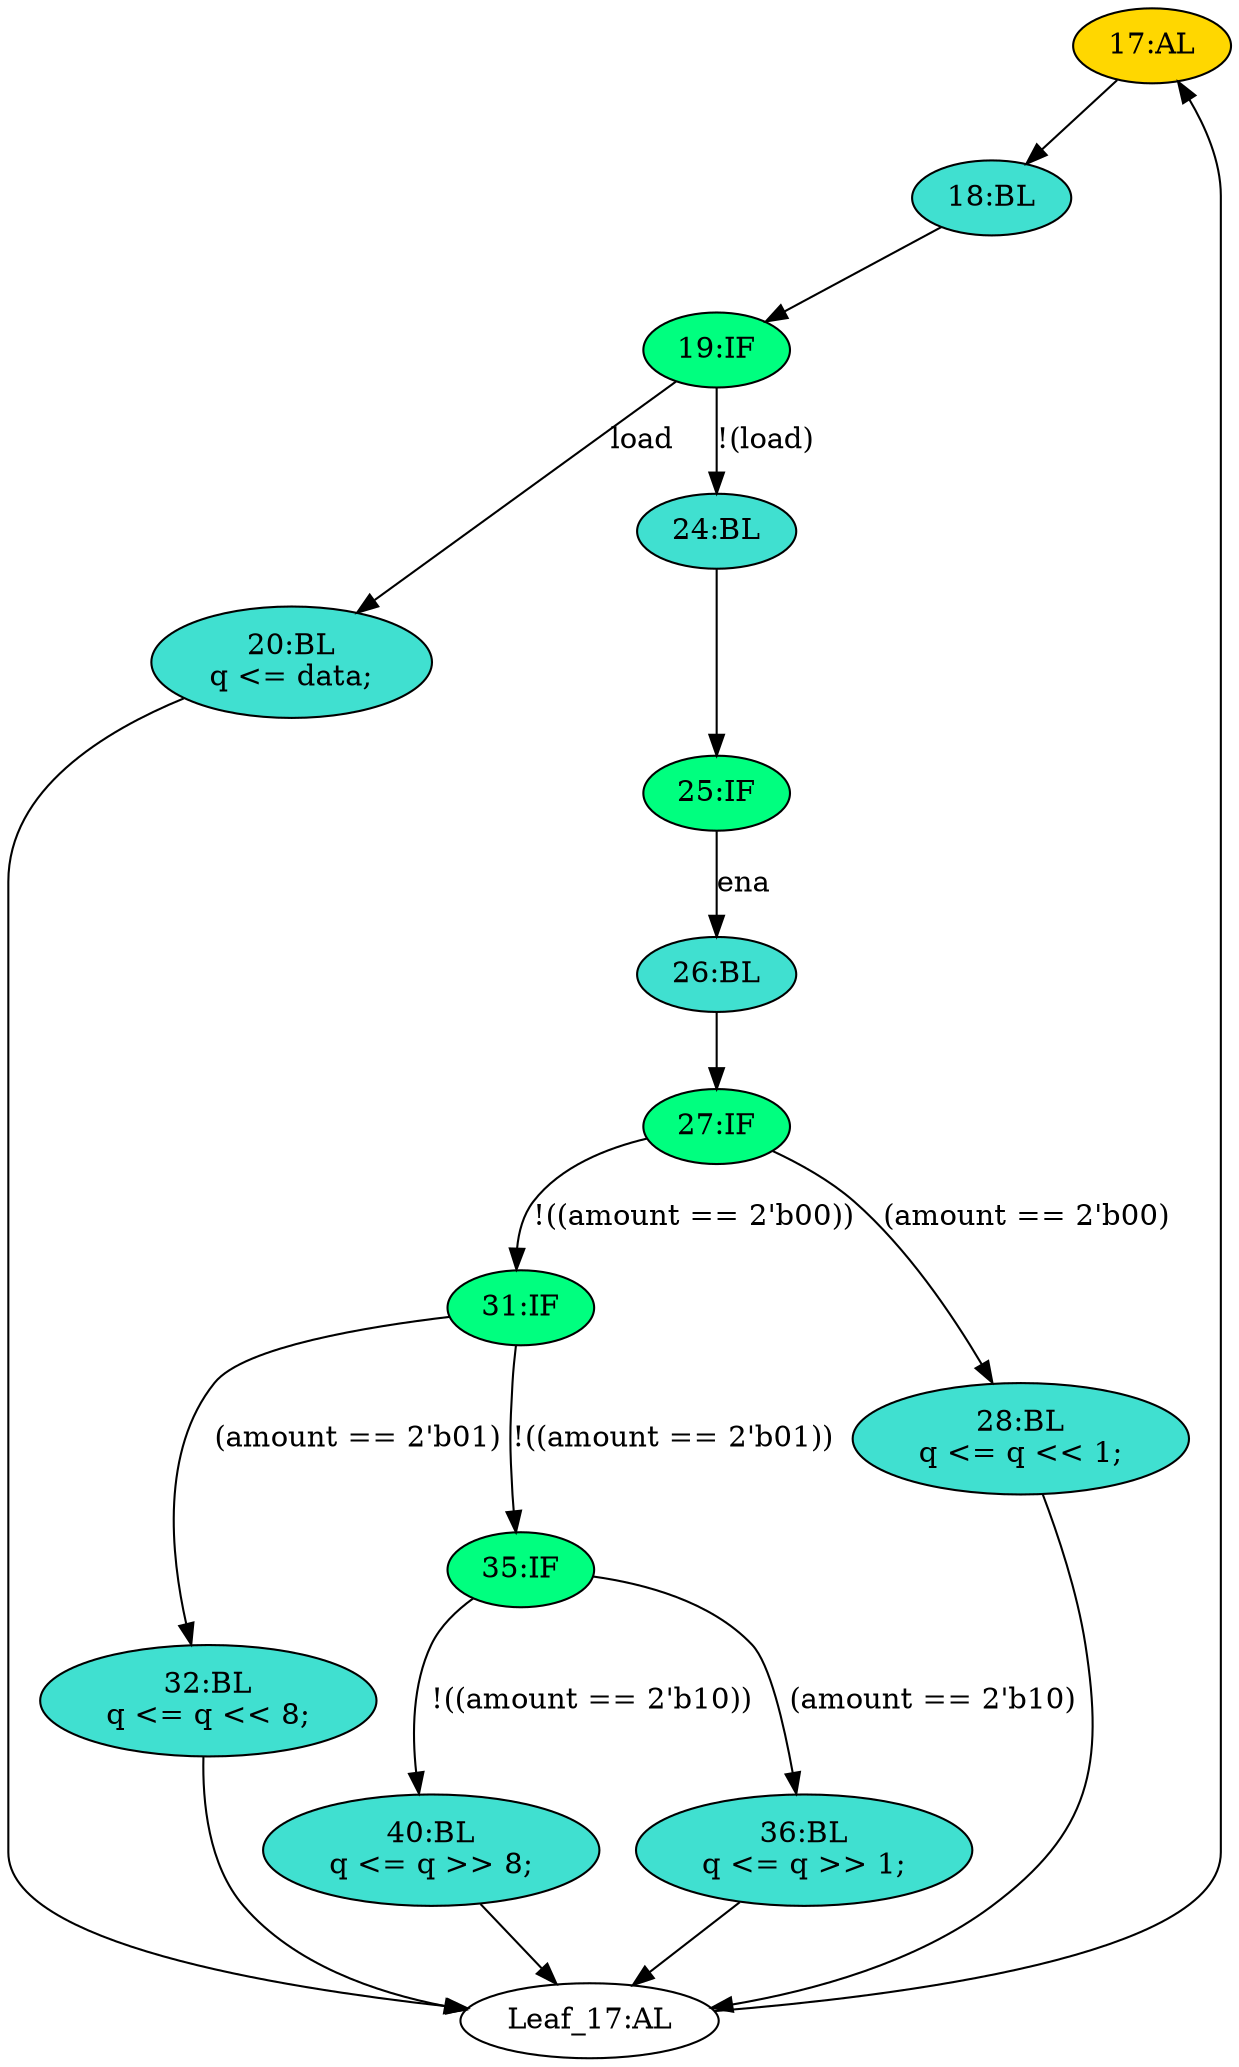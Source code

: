 strict digraph "compose( ,  )" {
	node [label="\N"];
	"17:AL"	[ast="<pyverilog.vparser.ast.Always object at 0x7ff70ff771d0>",
		clk_sens=True,
		fillcolor=gold,
		label="17:AL",
		sens="['clk']",
		statements="[]",
		style=filled,
		typ=Always,
		use_var="['load', 'ena', 'amount', 'data', 'q']"];
	"18:BL"	[ast="<pyverilog.vparser.ast.Block object at 0x7ff70ff64d10>",
		fillcolor=turquoise,
		label="18:BL",
		statements="[]",
		style=filled,
		typ=Block];
	"17:AL" -> "18:BL"	[cond="[]",
		lineno=None];
	"27:IF"	[ast="<pyverilog.vparser.ast.IfStatement object at 0x7ff70ff7dd10>",
		fillcolor=springgreen,
		label="27:IF",
		statements="[]",
		style=filled,
		typ=IfStatement];
	"31:IF"	[ast="<pyverilog.vparser.ast.IfStatement object at 0x7ff7102dee50>",
		fillcolor=springgreen,
		label="31:IF",
		statements="[]",
		style=filled,
		typ=IfStatement];
	"27:IF" -> "31:IF"	[cond="['amount']",
		label="!((amount == 2'b00))",
		lineno=27];
	"28:BL"	[ast="<pyverilog.vparser.ast.Block object at 0x7ff70ff72650>",
		fillcolor=turquoise,
		label="28:BL
q <= q << 1;",
		statements="[<pyverilog.vparser.ast.NonblockingSubstitution object at 0x7ff70ff67650>]",
		style=filled,
		typ=Block];
	"27:IF" -> "28:BL"	[cond="['amount']",
		label="(amount == 2'b00)",
		lineno=27];
	"20:BL"	[ast="<pyverilog.vparser.ast.Block object at 0x7ff70ff77090>",
		fillcolor=turquoise,
		label="20:BL
q <= data;",
		statements="[<pyverilog.vparser.ast.NonblockingSubstitution object at 0x7ff70ff64210>]",
		style=filled,
		typ=Block];
	"Leaf_17:AL"	[def_var="['q']",
		label="Leaf_17:AL"];
	"20:BL" -> "Leaf_17:AL"	[cond="[]",
		lineno=None];
	"24:BL"	[ast="<pyverilog.vparser.ast.Block object at 0x7ff70ff0ee90>",
		fillcolor=turquoise,
		label="24:BL",
		statements="[]",
		style=filled,
		typ=Block];
	"25:IF"	[ast="<pyverilog.vparser.ast.IfStatement object at 0x7ff70ff0ebd0>",
		fillcolor=springgreen,
		label="25:IF",
		statements="[]",
		style=filled,
		typ=IfStatement];
	"24:BL" -> "25:IF"	[cond="[]",
		lineno=None];
	"19:IF"	[ast="<pyverilog.vparser.ast.IfStatement object at 0x7ff70ff64610>",
		fillcolor=springgreen,
		label="19:IF",
		statements="[]",
		style=filled,
		typ=IfStatement];
	"19:IF" -> "20:BL"	[cond="['load']",
		label=load,
		lineno=19];
	"19:IF" -> "24:BL"	[cond="['load']",
		label="!(load)",
		lineno=19];
	"18:BL" -> "19:IF"	[cond="[]",
		lineno=None];
	"32:BL"	[ast="<pyverilog.vparser.ast.Block object at 0x7ff70ff67450>",
		fillcolor=turquoise,
		label="32:BL
q <= q << 8;",
		statements="[<pyverilog.vparser.ast.NonblockingSubstitution object at 0x7ff7140c5d10>]",
		style=filled,
		typ=Block];
	"32:BL" -> "Leaf_17:AL"	[cond="[]",
		lineno=None];
	"26:BL"	[ast="<pyverilog.vparser.ast.Block object at 0x7ff70ff0ecd0>",
		fillcolor=turquoise,
		label="26:BL",
		statements="[]",
		style=filled,
		typ=Block];
	"25:IF" -> "26:BL"	[cond="['ena']",
		label=ena,
		lineno=25];
	"35:IF"	[ast="<pyverilog.vparser.ast.IfStatement object at 0x7ff70fbd8b10>",
		fillcolor=springgreen,
		label="35:IF",
		statements="[]",
		style=filled,
		typ=IfStatement];
	"40:BL"	[ast="<pyverilog.vparser.ast.Block object at 0x7ff70fbd8350>",
		fillcolor=turquoise,
		label="40:BL
q <= q >> 8;",
		statements="[<pyverilog.vparser.ast.NonblockingSubstitution object at 0x7ff70fbd8310>]",
		style=filled,
		typ=Block];
	"35:IF" -> "40:BL"	[cond="['amount']",
		label="!((amount == 2'b10))",
		lineno=35];
	"36:BL"	[ast="<pyverilog.vparser.ast.Block object at 0x7ff70ffe0f90>",
		fillcolor=turquoise,
		label="36:BL
q <= q >> 1;",
		statements="[<pyverilog.vparser.ast.NonblockingSubstitution object at 0x7ff70ff86550>]",
		style=filled,
		typ=Block];
	"35:IF" -> "36:BL"	[cond="['amount']",
		label="(amount == 2'b10)",
		lineno=35];
	"40:BL" -> "Leaf_17:AL"	[cond="[]",
		lineno=None];
	"26:BL" -> "27:IF"	[cond="[]",
		lineno=None];
	"31:IF" -> "32:BL"	[cond="['amount']",
		label="(amount == 2'b01)",
		lineno=31];
	"31:IF" -> "35:IF"	[cond="['amount']",
		label="!((amount == 2'b01))",
		lineno=31];
	"36:BL" -> "Leaf_17:AL"	[cond="[]",
		lineno=None];
	"Leaf_17:AL" -> "17:AL";
	"28:BL" -> "Leaf_17:AL"	[cond="[]",
		lineno=None];
}
